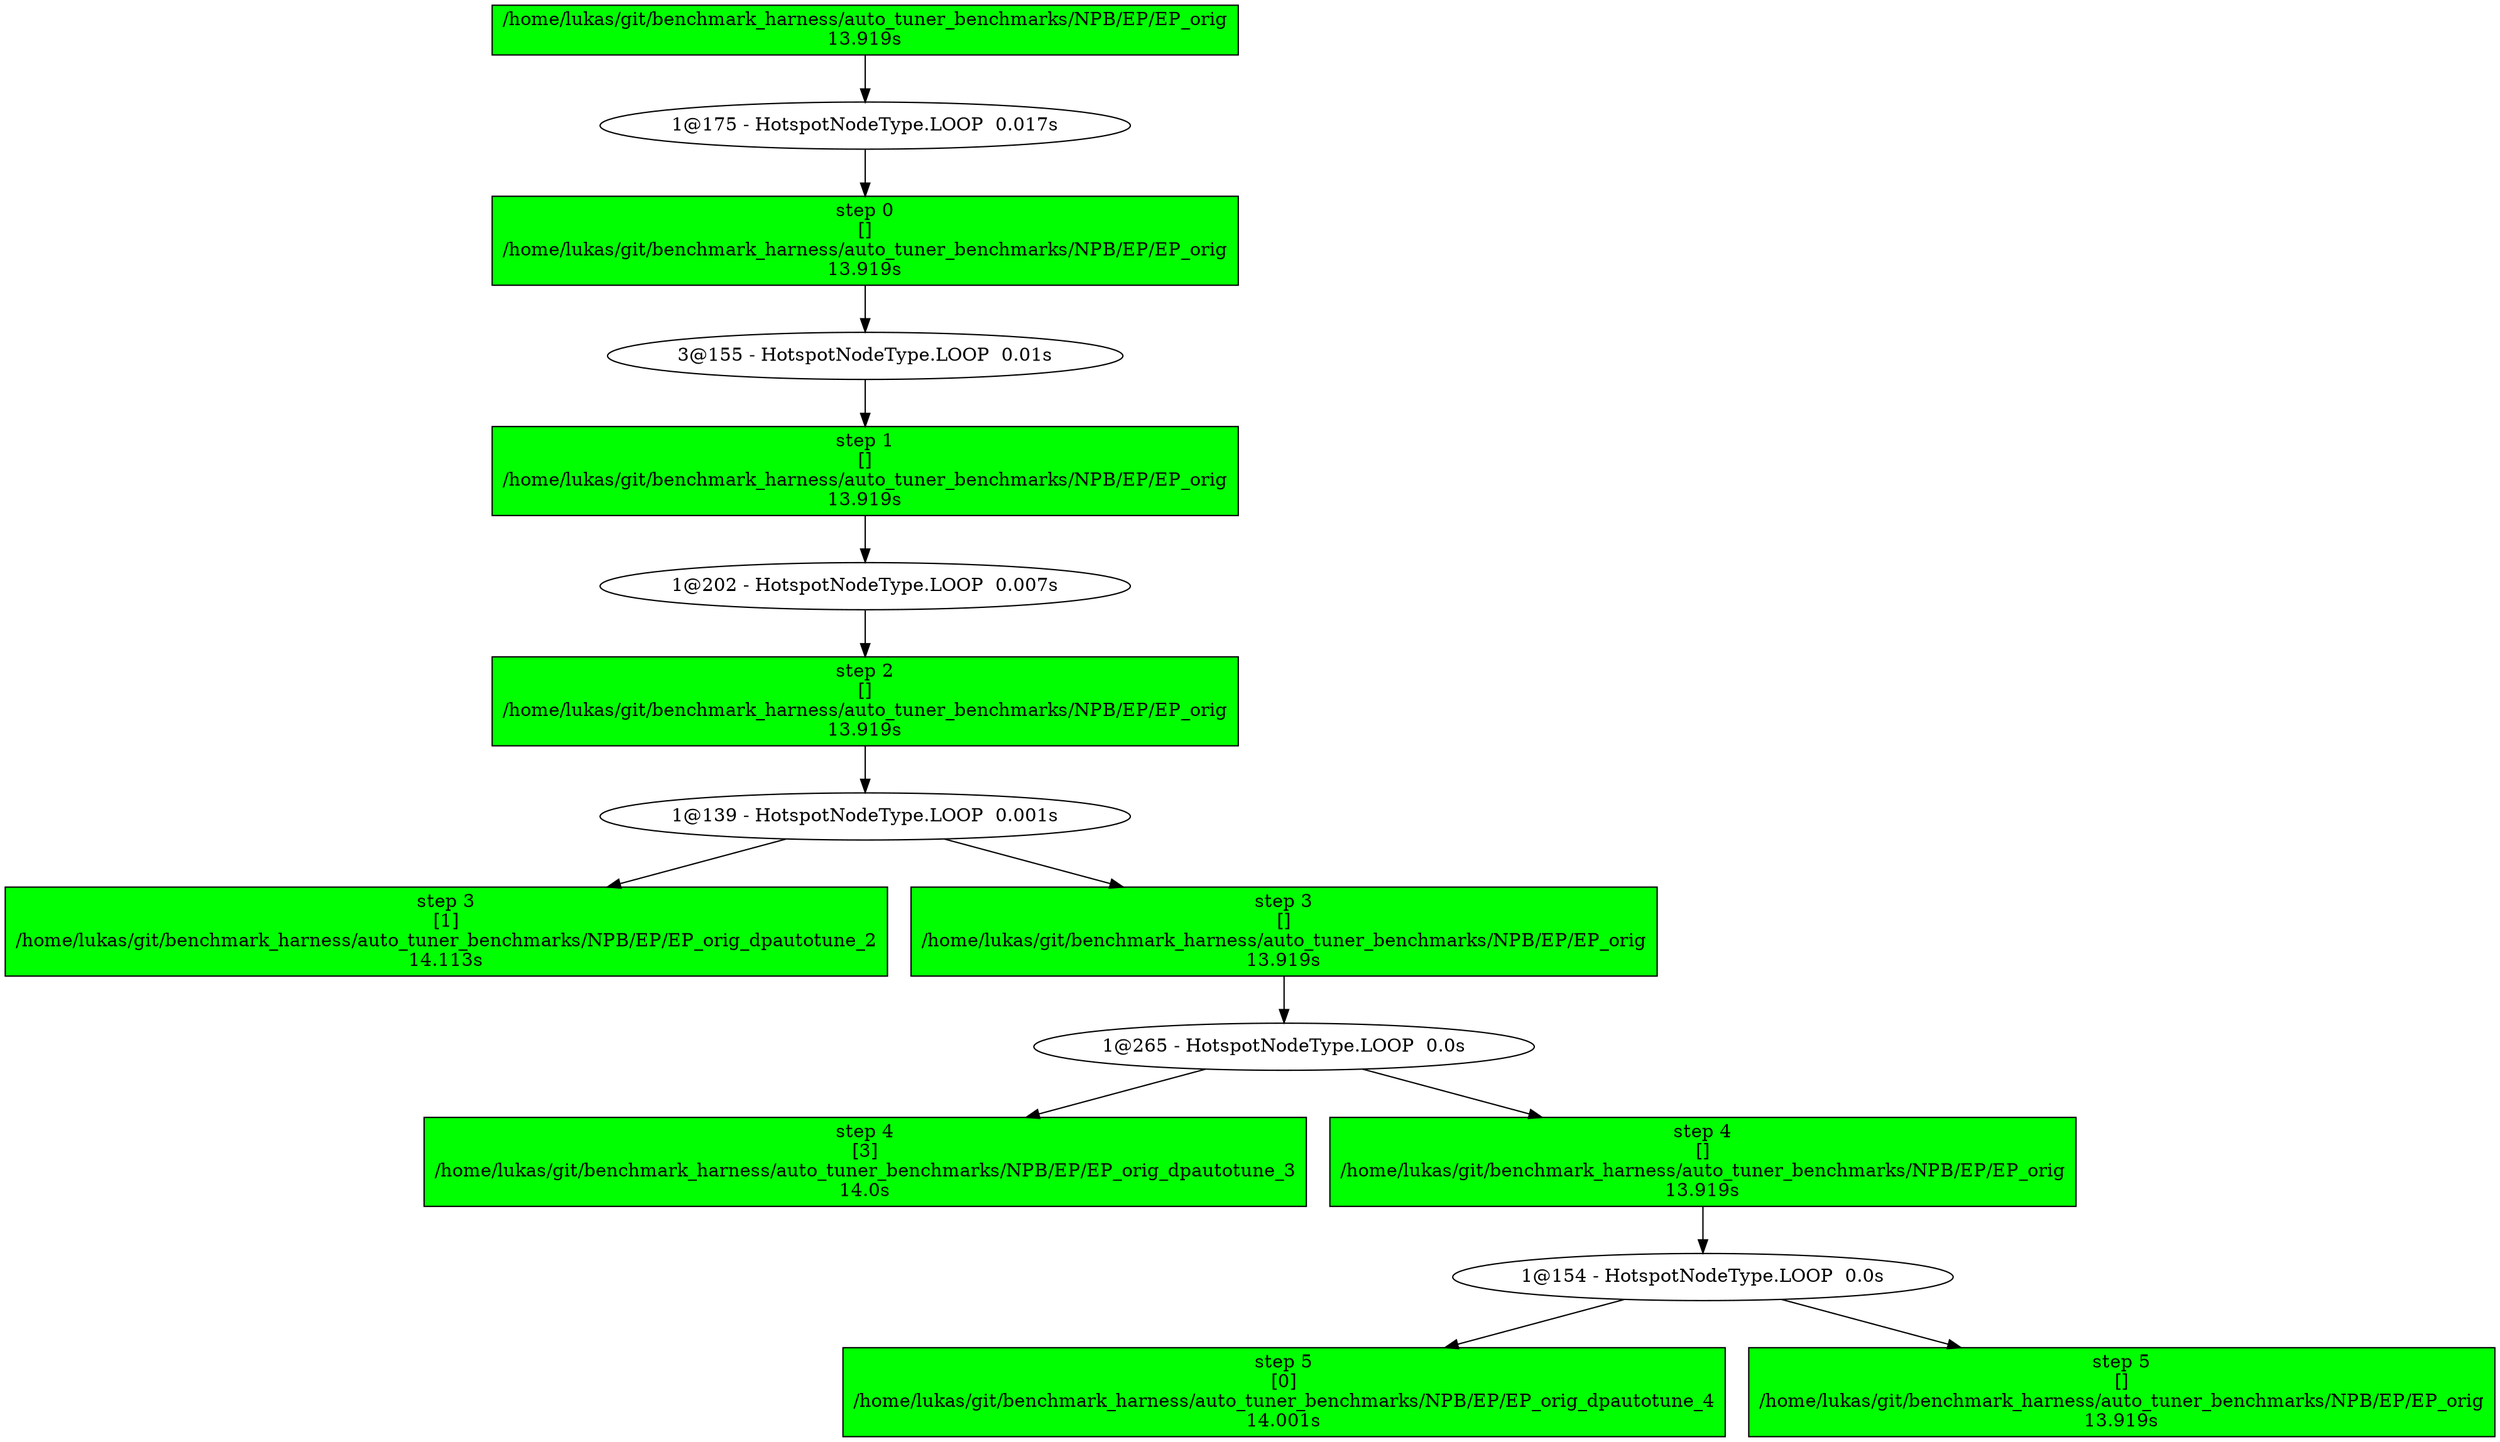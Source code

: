 strict digraph  {
"/home/lukas/git/benchmark_harness/auto_tuner_benchmarks/NPB/EP/EP_orig\n13.919s" [color=black, fillcolor=green, style=filled, shape=box];
"1@175 - HotspotNodeType.LOOP  0.017s" [color=black, fillcolor=white, style=filled];
"step 0\n[]\n/home/lukas/git/benchmark_harness/auto_tuner_benchmarks/NPB/EP/EP_orig\n13.919s" [color=black, fillcolor=green, shape=box, style=filled];
"3@155 - HotspotNodeType.LOOP  0.01s" [color=black, fillcolor=white, style=filled];
"step 1\n[]\n/home/lukas/git/benchmark_harness/auto_tuner_benchmarks/NPB/EP/EP_orig\n13.919s" [color=black, fillcolor=green, shape=box, style=filled];
"1@202 - HotspotNodeType.LOOP  0.007s" [color=black, fillcolor=white, style=filled];
"step 2\n[]\n/home/lukas/git/benchmark_harness/auto_tuner_benchmarks/NPB/EP/EP_orig\n13.919s" [color=black, fillcolor=green, shape=box, style=filled];
"1@139 - HotspotNodeType.LOOP  0.001s" [color=black, fillcolor=white, style=filled];
"step 3\n[1]\n/home/lukas/git/benchmark_harness/auto_tuner_benchmarks/NPB/EP/EP_orig_dpautotune_2\n14.113s" [color=black, fillcolor=green, shape=box, style=filled];
"step 3\n[]\n/home/lukas/git/benchmark_harness/auto_tuner_benchmarks/NPB/EP/EP_orig\n13.919s" [color=black, fillcolor=green, shape=box, style=filled];
"1@265 - HotspotNodeType.LOOP  0.0s" [color=black, fillcolor=white, style=filled];
"step 4\n[3]\n/home/lukas/git/benchmark_harness/auto_tuner_benchmarks/NPB/EP/EP_orig_dpautotune_3\n14.0s" [color=black, fillcolor=green, shape=box, style=filled];
"step 4\n[]\n/home/lukas/git/benchmark_harness/auto_tuner_benchmarks/NPB/EP/EP_orig\n13.919s" [color=black, fillcolor=green, shape=box, style=filled];
"1@154 - HotspotNodeType.LOOP  0.0s" [color=black, fillcolor=white, style=filled];
"step 5\n[0]\n/home/lukas/git/benchmark_harness/auto_tuner_benchmarks/NPB/EP/EP_orig_dpautotune_4\n14.001s" [color=black, fillcolor=green, shape=box, style=filled];
"step 5\n[]\n/home/lukas/git/benchmark_harness/auto_tuner_benchmarks/NPB/EP/EP_orig\n13.919s" [color=black, fillcolor=green, shape=box, style=filled];
"/home/lukas/git/benchmark_harness/auto_tuner_benchmarks/NPB/EP/EP_orig\n13.919s" -> "1@175 - HotspotNodeType.LOOP  0.017s";
"1@175 - HotspotNodeType.LOOP  0.017s" -> "step 0\n[]\n/home/lukas/git/benchmark_harness/auto_tuner_benchmarks/NPB/EP/EP_orig\n13.919s";
"step 0\n[]\n/home/lukas/git/benchmark_harness/auto_tuner_benchmarks/NPB/EP/EP_orig\n13.919s" -> "3@155 - HotspotNodeType.LOOP  0.01s";
"3@155 - HotspotNodeType.LOOP  0.01s" -> "step 1\n[]\n/home/lukas/git/benchmark_harness/auto_tuner_benchmarks/NPB/EP/EP_orig\n13.919s";
"step 1\n[]\n/home/lukas/git/benchmark_harness/auto_tuner_benchmarks/NPB/EP/EP_orig\n13.919s" -> "1@202 - HotspotNodeType.LOOP  0.007s";
"1@202 - HotspotNodeType.LOOP  0.007s" -> "step 2\n[]\n/home/lukas/git/benchmark_harness/auto_tuner_benchmarks/NPB/EP/EP_orig\n13.919s";
"step 2\n[]\n/home/lukas/git/benchmark_harness/auto_tuner_benchmarks/NPB/EP/EP_orig\n13.919s" -> "1@139 - HotspotNodeType.LOOP  0.001s";
"1@139 - HotspotNodeType.LOOP  0.001s" -> "step 3\n[1]\n/home/lukas/git/benchmark_harness/auto_tuner_benchmarks/NPB/EP/EP_orig_dpautotune_2\n14.113s";
"1@139 - HotspotNodeType.LOOP  0.001s" -> "step 3\n[]\n/home/lukas/git/benchmark_harness/auto_tuner_benchmarks/NPB/EP/EP_orig\n13.919s";
"step 3\n[]\n/home/lukas/git/benchmark_harness/auto_tuner_benchmarks/NPB/EP/EP_orig\n13.919s" -> "1@265 - HotspotNodeType.LOOP  0.0s";
"1@265 - HotspotNodeType.LOOP  0.0s" -> "step 4\n[3]\n/home/lukas/git/benchmark_harness/auto_tuner_benchmarks/NPB/EP/EP_orig_dpautotune_3\n14.0s";
"1@265 - HotspotNodeType.LOOP  0.0s" -> "step 4\n[]\n/home/lukas/git/benchmark_harness/auto_tuner_benchmarks/NPB/EP/EP_orig\n13.919s";
"step 4\n[]\n/home/lukas/git/benchmark_harness/auto_tuner_benchmarks/NPB/EP/EP_orig\n13.919s" -> "1@154 - HotspotNodeType.LOOP  0.0s";
"1@154 - HotspotNodeType.LOOP  0.0s" -> "step 5\n[0]\n/home/lukas/git/benchmark_harness/auto_tuner_benchmarks/NPB/EP/EP_orig_dpautotune_4\n14.001s";
"1@154 - HotspotNodeType.LOOP  0.0s" -> "step 5\n[]\n/home/lukas/git/benchmark_harness/auto_tuner_benchmarks/NPB/EP/EP_orig\n13.919s";
}
